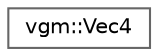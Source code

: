 digraph "Graphical Class Hierarchy"
{
 // LATEX_PDF_SIZE
  bgcolor="transparent";
  edge [fontname=Helvetica,fontsize=10,labelfontname=Helvetica,labelfontsize=10];
  node [fontname=Helvetica,fontsize=10,shape=box,height=0.2,width=0.4];
  rankdir="LR";
  Node0 [id="Node000000",label="vgm::Vec4",height=0.2,width=0.4,color="grey40", fillcolor="white", style="filled",URL="$classvgm_1_1_vec4.html",tooltip=" "];
}
